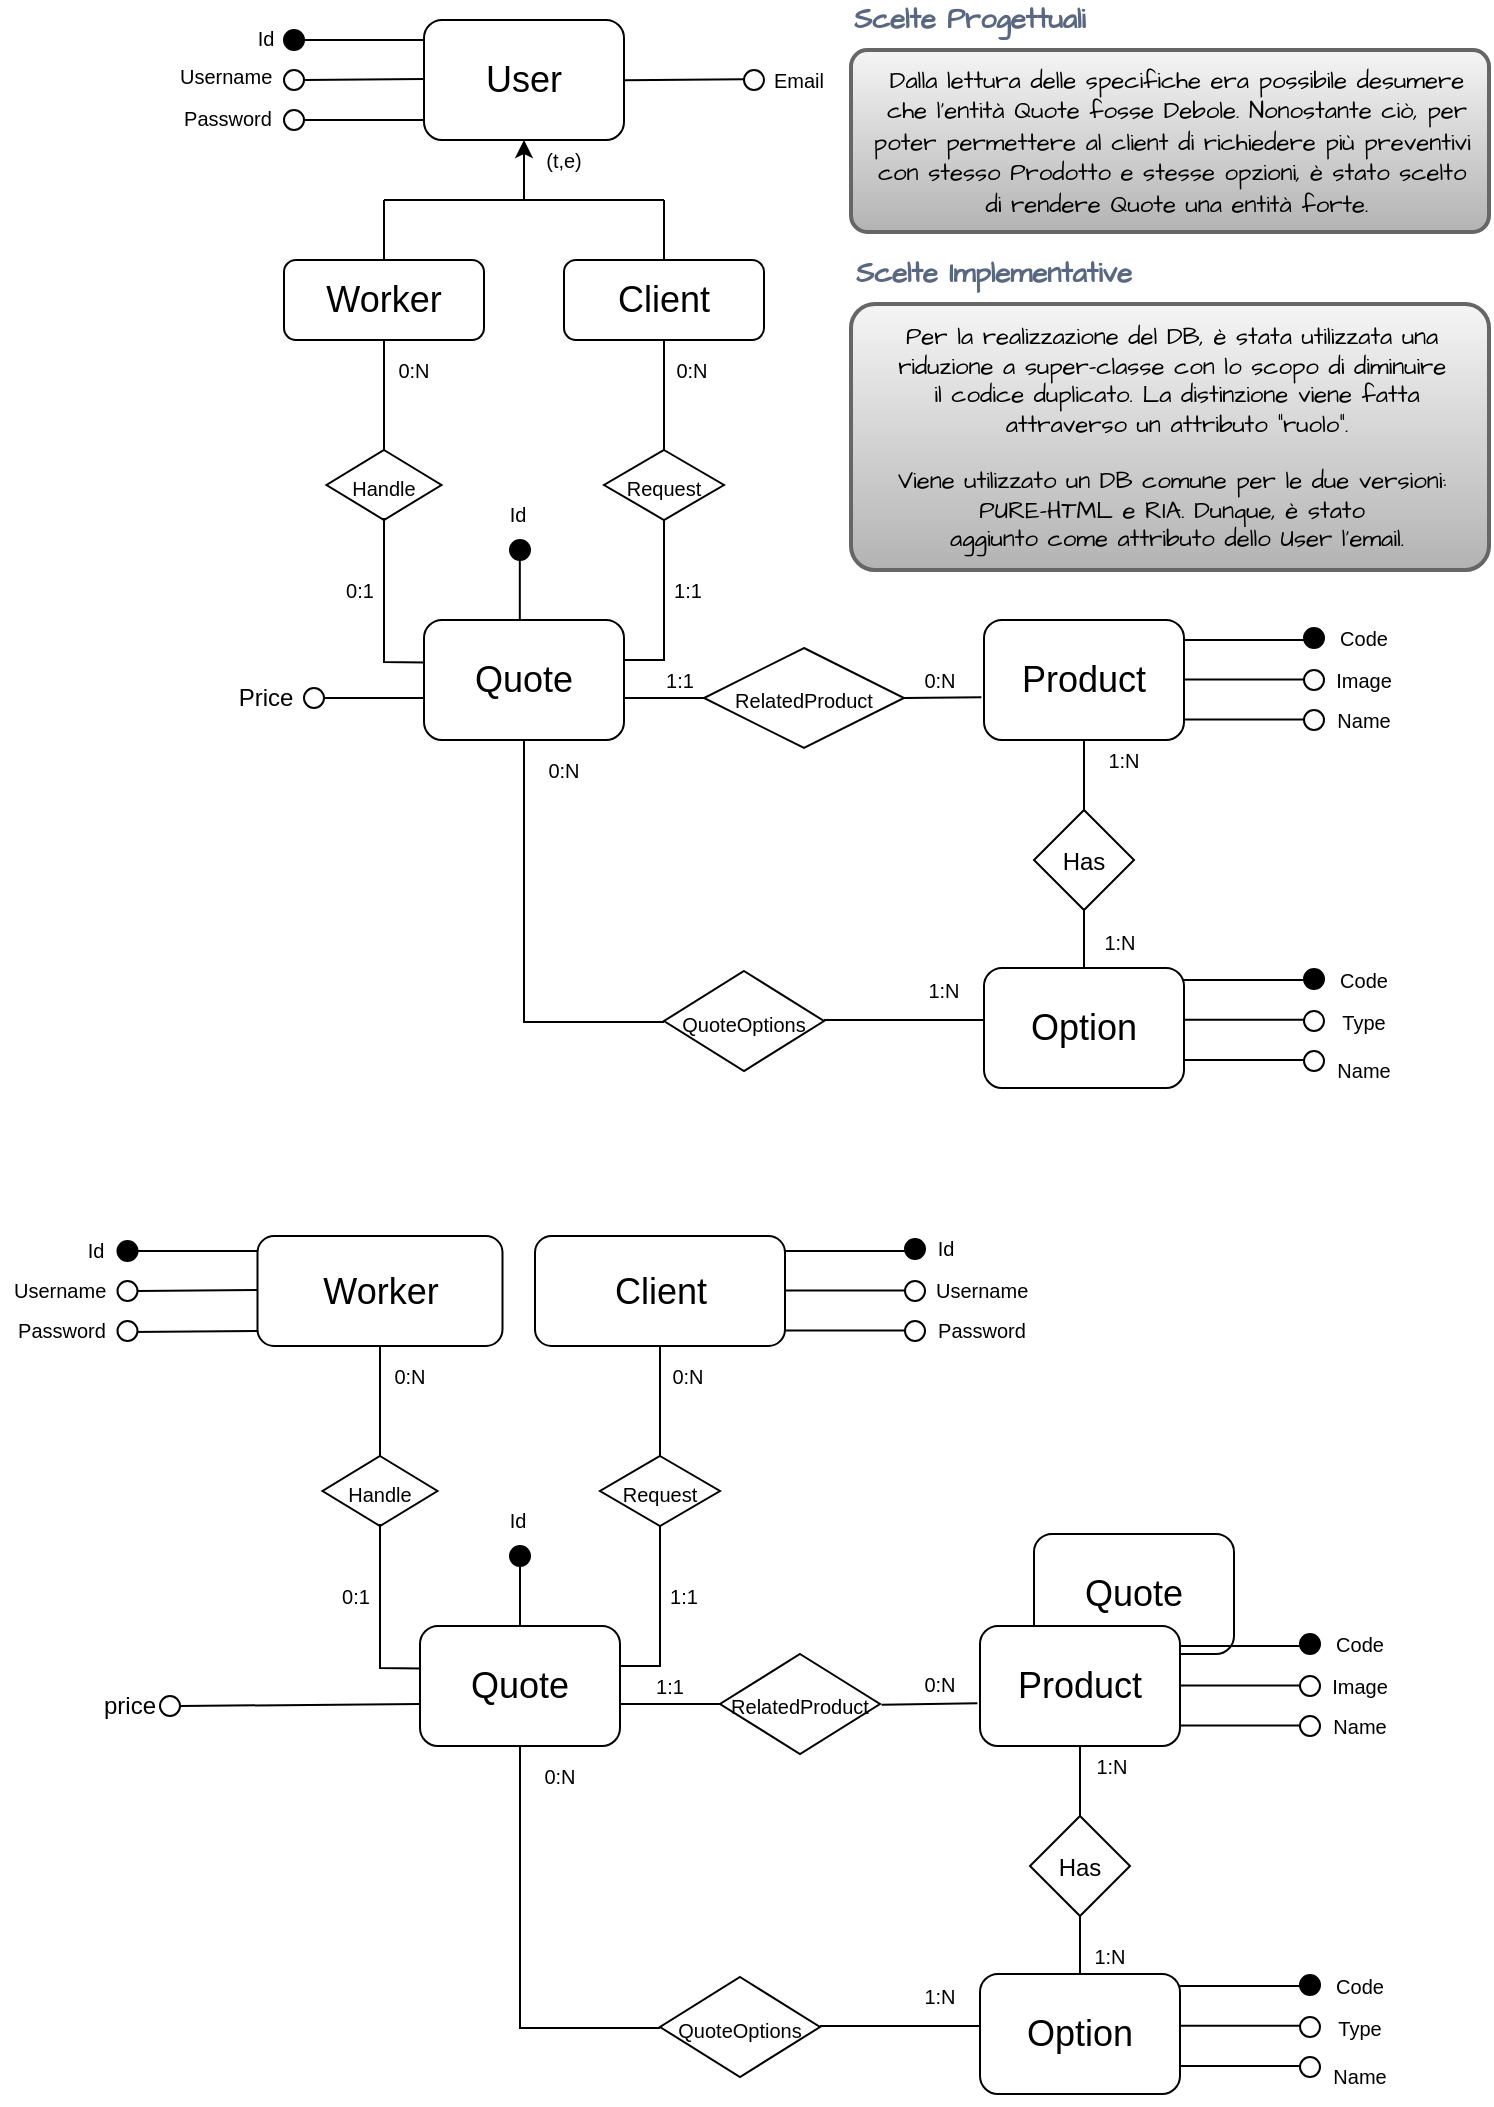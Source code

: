 <mxfile version="20.0.0" type="device"><diagram id="a_EHZZk0phldkxrDFHmI" name="Page-1"><mxGraphModel dx="1038" dy="539" grid="0" gridSize="10" guides="1" tooltips="1" connect="1" arrows="1" fold="1" page="0" pageScale="1" pageWidth="827" pageHeight="1169" math="0" shadow="0"><root><mxCell id="0"/><mxCell id="1" parent="0"/><mxCell id="qX4XDQ3y03lwywFzlSqz-1" value="&lt;font style=&quot;font-size: 18px&quot;&gt;User&lt;/font&gt;" style="rounded=1;whiteSpace=wrap;html=1;" parent="1" vertex="1"><mxGeometry x="250" y="45" width="100" height="60" as="geometry"/></mxCell><mxCell id="qX4XDQ3y03lwywFzlSqz-2" value="" style="endArrow=none;html=1;rounded=0;fontSize=18;" parent="1" edge="1"><mxGeometry width="50" height="50" relative="1" as="geometry"><mxPoint x="190" y="55" as="sourcePoint"/><mxPoint x="250" y="55" as="targetPoint"/></mxGeometry></mxCell><mxCell id="qX4XDQ3y03lwywFzlSqz-3" value="" style="endArrow=none;html=1;rounded=0;fontSize=18;startArrow=none;" parent="1" source="qX4XDQ3y03lwywFzlSqz-17" edge="1"><mxGeometry width="50" height="50" relative="1" as="geometry"><mxPoint x="190" y="74.5" as="sourcePoint"/><mxPoint x="250" y="74.5" as="targetPoint"/></mxGeometry></mxCell><mxCell id="qX4XDQ3y03lwywFzlSqz-5" value="&lt;font style=&quot;font-size: 10px&quot;&gt;Id&lt;/font&gt;" style="text;html=1;strokeColor=none;fillColor=none;align=center;verticalAlign=middle;whiteSpace=wrap;rounded=0;fontSize=18;" parent="1" vertex="1"><mxGeometry x="141.25" y="37" width="60" height="30" as="geometry"/></mxCell><mxCell id="qX4XDQ3y03lwywFzlSqz-6" value="" style="endArrow=none;html=1;rounded=0;fontSize=18;" parent="1" edge="1"><mxGeometry width="50" height="50" relative="1" as="geometry"><mxPoint x="190" y="95" as="sourcePoint"/><mxPoint x="250" y="95" as="targetPoint"/></mxGeometry></mxCell><mxCell id="qX4XDQ3y03lwywFzlSqz-7" value="&lt;div style=&quot;text-align: center&quot;&gt;&lt;span&gt;&lt;font face=&quot;helvetica&quot; style=&quot;font-size: 10px&quot;&gt;Username&lt;/font&gt;&lt;/span&gt;&lt;/div&gt;" style="text;whiteSpace=wrap;html=1;fontSize=14;" parent="1" vertex="1"><mxGeometry x="126" y="57" width="40" height="30" as="geometry"/></mxCell><mxCell id="qX4XDQ3y03lwywFzlSqz-8" value="&lt;font style=&quot;font-size: 10px&quot;&gt;Password&lt;/font&gt;" style="text;html=1;strokeColor=none;fillColor=none;align=center;verticalAlign=middle;whiteSpace=wrap;rounded=0;fontSize=14;" parent="1" vertex="1"><mxGeometry x="122" y="78" width="60" height="30" as="geometry"/></mxCell><mxCell id="qX4XDQ3y03lwywFzlSqz-9" value="" style="endArrow=classic;html=1;rounded=0;fontSize=14;entryX=0.5;entryY=1;entryDx=0;entryDy=0;" parent="1" target="qX4XDQ3y03lwywFzlSqz-1" edge="1"><mxGeometry width="50" height="50" relative="1" as="geometry"><mxPoint x="300" y="135" as="sourcePoint"/><mxPoint x="490" y="135" as="targetPoint"/></mxGeometry></mxCell><mxCell id="qX4XDQ3y03lwywFzlSqz-10" value="" style="endArrow=none;html=1;rounded=0;fontSize=14;" parent="1" edge="1"><mxGeometry width="50" height="50" relative="1" as="geometry"><mxPoint x="230" y="135" as="sourcePoint"/><mxPoint x="370" y="135" as="targetPoint"/></mxGeometry></mxCell><mxCell id="qX4XDQ3y03lwywFzlSqz-11" value="&lt;font style=&quot;font-size: 18px&quot;&gt;Worker&lt;/font&gt;" style="rounded=1;whiteSpace=wrap;html=1;" parent="1" vertex="1"><mxGeometry x="180" y="165" width="100" height="40" as="geometry"/></mxCell><mxCell id="qX4XDQ3y03lwywFzlSqz-12" value="&lt;font style=&quot;font-size: 18px&quot;&gt;Client&lt;/font&gt;" style="rounded=1;whiteSpace=wrap;html=1;" parent="1" vertex="1"><mxGeometry x="320" y="165" width="100" height="40" as="geometry"/></mxCell><mxCell id="qX4XDQ3y03lwywFzlSqz-13" value="" style="endArrow=none;html=1;rounded=0;fontSize=14;exitX=0.5;exitY=0;exitDx=0;exitDy=0;" parent="1" source="qX4XDQ3y03lwywFzlSqz-11" edge="1"><mxGeometry width="50" height="50" relative="1" as="geometry"><mxPoint x="440" y="185" as="sourcePoint"/><mxPoint x="230" y="135" as="targetPoint"/></mxGeometry></mxCell><mxCell id="qX4XDQ3y03lwywFzlSqz-14" value="" style="endArrow=none;html=1;rounded=0;fontSize=14;exitX=0.5;exitY=0;exitDx=0;exitDy=0;" parent="1" source="qX4XDQ3y03lwywFzlSqz-12" edge="1"><mxGeometry width="50" height="50" relative="1" as="geometry"><mxPoint x="240" y="175" as="sourcePoint"/><mxPoint x="370" y="135" as="targetPoint"/></mxGeometry></mxCell><mxCell id="qX4XDQ3y03lwywFzlSqz-16" value="" style="ellipse;whiteSpace=wrap;html=1;fontSize=14;fillColor=#000000;" parent="1" vertex="1"><mxGeometry x="180" y="50" width="10" height="10" as="geometry"/></mxCell><mxCell id="qX4XDQ3y03lwywFzlSqz-17" value="" style="ellipse;whiteSpace=wrap;html=1;fontSize=14;fillColor=#FFFFFF;" parent="1" vertex="1"><mxGeometry x="180" y="70" width="10" height="10" as="geometry"/></mxCell><mxCell id="qX4XDQ3y03lwywFzlSqz-18" value="" style="endArrow=none;html=1;rounded=0;fontSize=18;" parent="1" target="qX4XDQ3y03lwywFzlSqz-17" edge="1"><mxGeometry width="50" height="50" relative="1" as="geometry"><mxPoint x="190" y="74.5" as="sourcePoint"/><mxPoint x="250" y="74.5" as="targetPoint"/></mxGeometry></mxCell><mxCell id="qX4XDQ3y03lwywFzlSqz-19" value="" style="ellipse;whiteSpace=wrap;html=1;fontSize=14;" parent="1" vertex="1"><mxGeometry x="180" y="90" width="10" height="10" as="geometry"/></mxCell><mxCell id="qX4XDQ3y03lwywFzlSqz-20" value="&lt;font style=&quot;font-size: 18px&quot;&gt;Quote&lt;/font&gt;" style="rounded=1;whiteSpace=wrap;html=1;" parent="1" vertex="1"><mxGeometry x="555" y="802" width="100" height="60" as="geometry"/></mxCell><mxCell id="qX4XDQ3y03lwywFzlSqz-21" value="&lt;font style=&quot;font-size: 10px&quot;&gt;Handle&lt;/font&gt;" style="rhombus;whiteSpace=wrap;html=1;fontSize=14;fillColor=#FFFFFF;" parent="1" vertex="1"><mxGeometry x="201.25" y="260" width="57.5" height="35" as="geometry"/></mxCell><mxCell id="qX4XDQ3y03lwywFzlSqz-22" value="&lt;font style=&quot;font-size: 10px&quot;&gt;Request&lt;/font&gt;" style="rhombus;whiteSpace=wrap;html=1;fontSize=14;fillColor=#FFFFFF;" parent="1" vertex="1"><mxGeometry x="340" y="260" width="60" height="35" as="geometry"/></mxCell><mxCell id="qX4XDQ3y03lwywFzlSqz-23" value="" style="endArrow=none;html=1;rounded=0;fontSize=10;exitX=0.5;exitY=0;exitDx=0;exitDy=0;entryX=0.5;entryY=1;entryDx=0;entryDy=0;" parent="1" source="qX4XDQ3y03lwywFzlSqz-21" target="qX4XDQ3y03lwywFzlSqz-11" edge="1"><mxGeometry width="50" height="50" relative="1" as="geometry"><mxPoint x="440" y="185" as="sourcePoint"/><mxPoint x="490" y="135" as="targetPoint"/></mxGeometry></mxCell><mxCell id="qX4XDQ3y03lwywFzlSqz-24" value="" style="endArrow=none;html=1;rounded=0;fontSize=10;exitX=0.5;exitY=0;exitDx=0;exitDy=0;entryX=0.5;entryY=1;entryDx=0;entryDy=0;" parent="1" source="qX4XDQ3y03lwywFzlSqz-22" target="qX4XDQ3y03lwywFzlSqz-12" edge="1"><mxGeometry width="50" height="50" relative="1" as="geometry"><mxPoint x="240" y="255" as="sourcePoint"/><mxPoint x="240" y="215" as="targetPoint"/></mxGeometry></mxCell><mxCell id="qX4XDQ3y03lwywFzlSqz-25" value="" style="endArrow=none;html=1;rounded=0;fontSize=10;exitX=0.5;exitY=1;exitDx=0;exitDy=0;entryX=0.004;entryY=0.37;entryDx=0;entryDy=0;entryPerimeter=0;" parent="1" edge="1"><mxGeometry width="50" height="50" relative="1" as="geometry"><mxPoint x="230" y="294" as="sourcePoint"/><mxPoint x="250.4" y="366.2" as="targetPoint"/><Array as="points"><mxPoint x="230" y="366"/></Array></mxGeometry></mxCell><mxCell id="qX4XDQ3y03lwywFzlSqz-26" value="" style="endArrow=none;html=1;rounded=0;fontSize=10;entryX=1;entryY=0.5;entryDx=0;entryDy=0;" parent="1" edge="1"><mxGeometry width="50" height="50" relative="1" as="geometry"><mxPoint x="370" y="295" as="sourcePoint"/><mxPoint x="350" y="365" as="targetPoint"/><Array as="points"><mxPoint x="370" y="365"/></Array></mxGeometry></mxCell><mxCell id="qX4XDQ3y03lwywFzlSqz-28" value="&lt;font style=&quot;font-size: 18px&quot;&gt;Product&lt;/font&gt;" style="rounded=1;whiteSpace=wrap;html=1;" parent="1" vertex="1"><mxGeometry x="530" y="345" width="100" height="60" as="geometry"/></mxCell><mxCell id="qX4XDQ3y03lwywFzlSqz-29" value="&lt;font style=&quot;font-size: 18px&quot;&gt;Option&lt;/font&gt;" style="rounded=1;whiteSpace=wrap;html=1;" parent="1" vertex="1"><mxGeometry x="530" y="519" width="100" height="60" as="geometry"/></mxCell><mxCell id="qX4XDQ3y03lwywFzlSqz-31" value="" style="endArrow=none;html=1;rounded=0;fontSize=18;entryX=1;entryY=0.25;entryDx=0;entryDy=0;" parent="1" edge="1"><mxGeometry width="50" height="50" relative="1" as="geometry"><mxPoint x="690" y="355" as="sourcePoint"/><mxPoint x="630" y="355" as="targetPoint"/></mxGeometry></mxCell><mxCell id="qX4XDQ3y03lwywFzlSqz-32" value="" style="ellipse;whiteSpace=wrap;html=1;fontSize=14;fillColor=#000000;" parent="1" vertex="1"><mxGeometry x="690" y="349" width="10" height="10" as="geometry"/></mxCell><mxCell id="qX4XDQ3y03lwywFzlSqz-33" value="" style="endArrow=none;html=1;rounded=0;fontSize=18;entryX=1;entryY=0.25;entryDx=0;entryDy=0;" parent="1" edge="1"><mxGeometry width="50" height="50" relative="1" as="geometry"><mxPoint x="690" y="374.7" as="sourcePoint"/><mxPoint x="630" y="374.7" as="targetPoint"/></mxGeometry></mxCell><mxCell id="qX4XDQ3y03lwywFzlSqz-34" value="" style="ellipse;whiteSpace=wrap;html=1;fontSize=14;fillColor=#FFFFFF;" parent="1" vertex="1"><mxGeometry x="690" y="370" width="10" height="10" as="geometry"/></mxCell><mxCell id="qX4XDQ3y03lwywFzlSqz-36" value="" style="ellipse;whiteSpace=wrap;html=1;fontSize=14;fillColor=#FFFFFF;" parent="1" vertex="1"><mxGeometry x="690" y="390" width="10" height="10" as="geometry"/></mxCell><mxCell id="qX4XDQ3y03lwywFzlSqz-37" value="Code" style="text;html=1;strokeColor=none;fillColor=none;align=center;verticalAlign=middle;whiteSpace=wrap;rounded=0;fontSize=10;" parent="1" vertex="1"><mxGeometry x="690" y="339" width="60" height="30" as="geometry"/></mxCell><mxCell id="qX4XDQ3y03lwywFzlSqz-38" value="Image&lt;span style=&quot;color: rgba(0 , 0 , 0 , 0) ; font-family: monospace ; font-size: 0px&quot;&gt;%3CmxGraphModel%3E%3Croot%3E%3CmxCell%20id%3D%220%22%2F%3E%3CmxCell%20id%3D%221%22%20parent%3D%220%22%2F%3E%3CmxCell%20id%3D%222%22%20value%3D%22Code%22%20style%3D%22text%3Bhtml%3D1%3BstrokeColor%3Dnone%3BfillColor%3Dnone%3Balign%3Dcenter%3BverticalAlign%3Dmiddle%3BwhiteSpace%3Dwrap%3Brounded%3D0%3BfontSize%3D10%3B%22%20vertex%3D%221%22%20parent%3D%221%22%3E%3CmxGeometry%20x%3D%22640%22%20y%3D%22454%22%20width%3D%2260%22%20height%3D%2230%22%20as%3D%22geometry%22%2F%3E%3C%2FmxCell%3E%3C%2Froot%3E%3C%2FmxGraphModel%3E&lt;/span&gt;" style="text;html=1;strokeColor=none;fillColor=none;align=center;verticalAlign=middle;whiteSpace=wrap;rounded=0;fontSize=10;" parent="1" vertex="1"><mxGeometry x="690" y="360" width="60" height="30" as="geometry"/></mxCell><mxCell id="qX4XDQ3y03lwywFzlSqz-39" value="Name" style="text;html=1;strokeColor=none;fillColor=none;align=center;verticalAlign=middle;whiteSpace=wrap;rounded=0;fontSize=10;" parent="1" vertex="1"><mxGeometry x="690" y="380" width="60" height="30" as="geometry"/></mxCell><mxCell id="qX4XDQ3y03lwywFzlSqz-41" value="&lt;font style=&quot;font-size: 12px&quot;&gt;Price&lt;/font&gt;" style="text;html=1;strokeColor=none;fillColor=none;align=center;verticalAlign=middle;whiteSpace=wrap;rounded=0;fontSize=14;" parent="1" vertex="1"><mxGeometry x="141" y="368" width="60" height="30" as="geometry"/></mxCell><mxCell id="qX4XDQ3y03lwywFzlSqz-42" value="" style="endArrow=none;html=1;rounded=0;fontSize=18;entryX=1;entryY=0.25;entryDx=0;entryDy=0;" parent="1" edge="1"><mxGeometry width="50" height="50" relative="1" as="geometry"><mxPoint x="690" y="394.7" as="sourcePoint"/><mxPoint x="630" y="394.7" as="targetPoint"/></mxGeometry></mxCell><mxCell id="qX4XDQ3y03lwywFzlSqz-46" value="" style="endArrow=none;html=1;rounded=0;fontSize=18;entryX=1;entryY=0.25;entryDx=0;entryDy=0;" parent="1" edge="1"><mxGeometry width="50" height="50" relative="1" as="geometry"><mxPoint x="690" y="525" as="sourcePoint"/><mxPoint x="630" y="525" as="targetPoint"/></mxGeometry></mxCell><mxCell id="qX4XDQ3y03lwywFzlSqz-47" value="" style="endArrow=none;html=1;rounded=0;fontSize=18;entryX=1;entryY=0.25;entryDx=0;entryDy=0;" parent="1" edge="1"><mxGeometry width="50" height="50" relative="1" as="geometry"><mxPoint x="690" y="565" as="sourcePoint"/><mxPoint x="630" y="565" as="targetPoint"/></mxGeometry></mxCell><mxCell id="qX4XDQ3y03lwywFzlSqz-48" value="" style="endArrow=none;html=1;rounded=0;fontSize=18;entryX=1;entryY=0.25;entryDx=0;entryDy=0;" parent="1" edge="1"><mxGeometry width="50" height="50" relative="1" as="geometry"><mxPoint x="690" y="544.83" as="sourcePoint"/><mxPoint x="630" y="544.83" as="targetPoint"/></mxGeometry></mxCell><mxCell id="qX4XDQ3y03lwywFzlSqz-49" value="" style="ellipse;whiteSpace=wrap;html=1;fontSize=14;fillColor=#000000;" parent="1" vertex="1"><mxGeometry x="690" y="519.5" width="10" height="10" as="geometry"/></mxCell><mxCell id="qX4XDQ3y03lwywFzlSqz-50" value="" style="ellipse;whiteSpace=wrap;html=1;fontSize=14;fillColor=#FFFFFF;" parent="1" vertex="1"><mxGeometry x="690" y="540.5" width="10" height="10" as="geometry"/></mxCell><mxCell id="qX4XDQ3y03lwywFzlSqz-51" value="" style="ellipse;whiteSpace=wrap;html=1;fontSize=14;fillColor=#FFFFFF;" parent="1" vertex="1"><mxGeometry x="690" y="560.5" width="10" height="10" as="geometry"/></mxCell><mxCell id="qX4XDQ3y03lwywFzlSqz-52" value="Code" style="text;html=1;strokeColor=none;fillColor=none;align=center;verticalAlign=middle;whiteSpace=wrap;rounded=0;fontSize=10;" parent="1" vertex="1"><mxGeometry x="690" y="509.5" width="60" height="30" as="geometry"/></mxCell><mxCell id="qX4XDQ3y03lwywFzlSqz-53" value="Type" style="text;html=1;strokeColor=none;fillColor=none;align=center;verticalAlign=middle;whiteSpace=wrap;rounded=0;fontSize=10;" parent="1" vertex="1"><mxGeometry x="690" y="530.5" width="60" height="30" as="geometry"/></mxCell><mxCell id="qX4XDQ3y03lwywFzlSqz-54" value="Name" style="text;html=1;strokeColor=none;fillColor=none;align=center;verticalAlign=middle;whiteSpace=wrap;rounded=0;fontSize=10;" parent="1" vertex="1"><mxGeometry x="690" y="554.5" width="60" height="30" as="geometry"/></mxCell><mxCell id="qX4XDQ3y03lwywFzlSqz-56" value="&lt;font style=&quot;font-size: 12px&quot;&gt;Has&lt;/font&gt;" style="rhombus;whiteSpace=wrap;html=1;fontSize=14;fillColor=#FFFFFF;" parent="1" vertex="1"><mxGeometry x="555" y="440" width="50" height="50" as="geometry"/></mxCell><mxCell id="qX4XDQ3y03lwywFzlSqz-57" value="" style="endArrow=none;html=1;rounded=0;fontSize=10;exitX=0.5;exitY=0;exitDx=0;exitDy=0;entryX=0.5;entryY=1;entryDx=0;entryDy=0;" parent="1" source="qX4XDQ3y03lwywFzlSqz-56" target="qX4XDQ3y03lwywFzlSqz-28" edge="1"><mxGeometry width="50" height="50" relative="1" as="geometry"><mxPoint x="620" y="475" as="sourcePoint"/><mxPoint x="670" y="425" as="targetPoint"/></mxGeometry></mxCell><mxCell id="qX4XDQ3y03lwywFzlSqz-58" value="" style="endArrow=none;html=1;rounded=0;fontSize=10;exitX=0.5;exitY=0;exitDx=0;exitDy=0;entryX=0.5;entryY=1;entryDx=0;entryDy=0;" parent="1" source="qX4XDQ3y03lwywFzlSqz-29" target="qX4XDQ3y03lwywFzlSqz-56" edge="1"><mxGeometry width="50" height="50" relative="1" as="geometry"><mxPoint x="580" y="515" as="sourcePoint"/><mxPoint x="590" y="415" as="targetPoint"/><Array as="points"><mxPoint x="580" y="505"/></Array></mxGeometry></mxCell><mxCell id="qX4XDQ3y03lwywFzlSqz-59" value="&lt;font style=&quot;font-size: 10px&quot;&gt;RelatedProduct&lt;/font&gt;" style="rhombus;whiteSpace=wrap;html=1;fontSize=14;fillColor=#FFFFFF;" parent="1" vertex="1"><mxGeometry x="390" y="359" width="100" height="50" as="geometry"/></mxCell><mxCell id="qX4XDQ3y03lwywFzlSqz-60" value="" style="endArrow=none;html=1;rounded=0;fontSize=10;" parent="1" edge="1"><mxGeometry width="50" height="50" relative="1" as="geometry"><mxPoint x="390" y="384" as="sourcePoint"/><mxPoint x="350" y="384" as="targetPoint"/><Array as="points"/></mxGeometry></mxCell><mxCell id="qX4XDQ3y03lwywFzlSqz-63" value="" style="endArrow=none;html=1;rounded=0;fontSize=10;exitX=-0.013;exitY=0.643;exitDx=0;exitDy=0;exitPerimeter=0;" parent="1" source="qX4XDQ3y03lwywFzlSqz-28" edge="1"><mxGeometry width="50" height="50" relative="1" as="geometry"><mxPoint x="528" y="383.89" as="sourcePoint"/><mxPoint x="490" y="384" as="targetPoint"/><Array as="points"/></mxGeometry></mxCell><mxCell id="qX4XDQ3y03lwywFzlSqz-40" value="" style="ellipse;whiteSpace=wrap;html=1;fontSize=14;" parent="1" vertex="1"><mxGeometry x="190" y="379" width="10" height="10" as="geometry"/></mxCell><mxCell id="qX4XDQ3y03lwywFzlSqz-67" value="" style="endArrow=none;html=1;rounded=0;fontSize=18;" parent="1" edge="1"><mxGeometry width="50" height="50" relative="1" as="geometry"><mxPoint x="250" y="384" as="sourcePoint"/><mxPoint x="200" y="384" as="targetPoint"/></mxGeometry></mxCell><mxCell id="qX4XDQ3y03lwywFzlSqz-76" value="0:N" style="text;html=1;strokeColor=none;fillColor=none;align=center;verticalAlign=middle;whiteSpace=wrap;rounded=0;fontSize=10;" parent="1" vertex="1"><mxGeometry x="478" y="360" width="60" height="30" as="geometry"/></mxCell><mxCell id="qX4XDQ3y03lwywFzlSqz-78" value="1:1" style="text;html=1;strokeColor=none;fillColor=none;align=center;verticalAlign=middle;whiteSpace=wrap;rounded=0;fontSize=10;" parent="1" vertex="1"><mxGeometry x="348" y="360" width="60" height="30" as="geometry"/></mxCell><mxCell id="qX4XDQ3y03lwywFzlSqz-79" value="1:N" style="text;html=1;strokeColor=none;fillColor=none;align=center;verticalAlign=middle;whiteSpace=wrap;rounded=0;fontSize=10;" parent="1" vertex="1"><mxGeometry x="568" y="490.5" width="60" height="30" as="geometry"/></mxCell><mxCell id="qX4XDQ3y03lwywFzlSqz-80" value="1:N" style="text;html=1;strokeColor=none;fillColor=none;align=center;verticalAlign=middle;whiteSpace=wrap;rounded=0;fontSize=10;" parent="1" vertex="1"><mxGeometry x="570" y="400" width="60" height="30" as="geometry"/></mxCell><mxCell id="qX4XDQ3y03lwywFzlSqz-81" value="1:1&lt;span style=&quot;color: rgba(0 , 0 , 0 , 0) ; font-family: monospace ; font-size: 0px&quot;&gt;%3CmxGraphModel%3E%3Croot%3E%3CmxCell%20id%3D%220%22%2F%3E%3CmxCell%20id%3D%221%22%20parent%3D%220%22%2F%3E%3CmxCell%20id%3D%222%22%20value%3D%221%3AN%22%20style%3D%22text%3Bhtml%3D1%3BstrokeColor%3Dnone%3BfillColor%3Dnone%3Balign%3Dcenter%3BverticalAlign%3Dmiddle%3BwhiteSpace%3Dwrap%3Brounded%3D0%3BfontSize%3D10%3B%22%20vertex%3D%221%22%20parent%3D%221%22%3E%3CmxGeometry%20x%3D%22230%22%20y%3D%22515%22%20width%3D%2260%22%20height%3D%2230%22%20as%3D%22geometry%22%2F%3E%3C%2FmxCell%3E%3C%2Froot%3E%3C%2FmxGraphModel%3E&lt;/span&gt;" style="text;html=1;strokeColor=none;fillColor=none;align=center;verticalAlign=middle;whiteSpace=wrap;rounded=0;fontSize=10;" parent="1" vertex="1"><mxGeometry x="352" y="315" width="60" height="30" as="geometry"/></mxCell><mxCell id="qX4XDQ3y03lwywFzlSqz-83" value="0:1&lt;span style=&quot;color: rgba(0 , 0 , 0 , 0) ; font-family: monospace ; font-size: 0px&quot;&gt;%3CmxGraphModel%3E%3Croot%3E%3CmxCell%20id%3D%220%22%2F%3E%3CmxCell%20id%3D%221%22%20parent%3D%220%22%2F%3E%3CmxCell%20id%3D%222%22%20value%3D%221%3AN%22%20style%3D%22text%3Bhtml%3D1%3BstrokeColor%3Dnone%3BfillColor%3Dnone%3Balign%3Dcenter%3BverticalAlign%3Dmiddle%3BwhiteSpace%3Dwrap%3Brounded%3D0%3BfontSize%3D10%3B%22%20vertex%3D%221%22%20parent%3D%221%22%3E%3CmxGeometry%20x%3D%22230%22%20y%3D%22515%22%20width%3D%2260%22%20height%3D%2230%22%20as%3D%22geometry%22%2F%3E%3C%2FmxCell%3E%3C%2Froot%3E%3C%2FmxGraphModel%3E&lt;/span&gt;" style="text;html=1;strokeColor=none;fillColor=none;align=center;verticalAlign=middle;whiteSpace=wrap;rounded=0;fontSize=10;" parent="1" vertex="1"><mxGeometry x="188" y="315" width="60" height="30" as="geometry"/></mxCell><mxCell id="qX4XDQ3y03lwywFzlSqz-84" value="0:N&lt;span style=&quot;color: rgba(0 , 0 , 0 , 0) ; font-family: monospace ; font-size: 0px&quot;&gt;%3CmxGraphModel%3E%3Croot%3E%3CmxCell%20id%3D%220%22%2F%3E%3CmxCell%20id%3D%221%22%20parent%3D%220%22%2F%3E%3CmxCell%20id%3D%222%22%20value%3D%221%3AN%22%20style%3D%22text%3Bhtml%3D1%3BstrokeColor%3Dnone%3BfillColor%3Dnone%3Balign%3Dcenter%3BverticalAlign%3Dmiddle%3BwhiteSpace%3Dwrap%3Brounded%3D0%3BfontSize%3D10%3B%22%20vertex%3D%221%22%20parent%3D%221%22%3E%3CmxGeometry%20x%3D%22230%22%20y%3D%22515%22%20width%3D%2260%22%20height%3D%2230%22%20as%3D%22geometry%22%2F%3E%3C%2FmxCell%3E%3C%2Froot%3E%3C%2FmxGraphModel%3E&lt;/span&gt;" style="text;html=1;strokeColor=none;fillColor=none;align=center;verticalAlign=middle;whiteSpace=wrap;rounded=0;fontSize=10;" parent="1" vertex="1"><mxGeometry x="215" y="205" width="60" height="30" as="geometry"/></mxCell><mxCell id="qX4XDQ3y03lwywFzlSqz-85" value="0:N&lt;span style=&quot;color: rgba(0 , 0 , 0 , 0) ; font-family: monospace ; font-size: 0px&quot;&gt;%3CmxGraphModel%3E%3Croot%3E%3CmxCell%20id%3D%220%22%2F%3E%3CmxCell%20id%3D%221%22%20parent%3D%220%22%2F%3E%3CmxCell%20id%3D%222%22%20value%3D%221%3AN%22%20style%3D%22text%3Bhtml%3D1%3BstrokeColor%3Dnone%3BfillColor%3Dnone%3Balign%3Dcenter%3BverticalAlign%3Dmiddle%3BwhiteSpace%3Dwrap%3Brounded%3D0%3BfontSize%3D10%3B%22%20vertex%3D%221%22%20parent%3D%221%22%3E%3CmxGeometry%20x%3D%22230%22%20y%3D%22515%22%20width%3D%2260%22%20height%3D%2230%22%20as%3D%22geometry%22%2F%3E%3C%2FmxCell%3E%3C%2Froot%3E%3C%2FmxGraphModel%3E&lt;/span&gt;" style="text;html=1;strokeColor=none;fillColor=none;align=center;verticalAlign=middle;whiteSpace=wrap;rounded=0;fontSize=10;" parent="1" vertex="1"><mxGeometry x="354" y="205" width="60" height="30" as="geometry"/></mxCell><mxCell id="qX4XDQ3y03lwywFzlSqz-86" value="" style="endArrow=none;html=1;rounded=0;fontSize=10;" parent="1" edge="1"><mxGeometry width="50" height="50" relative="1" as="geometry"><mxPoint x="370" y="546" as="sourcePoint"/><mxPoint x="300" y="405" as="targetPoint"/><Array as="points"><mxPoint x="300" y="546"/></Array></mxGeometry></mxCell><mxCell id="HeVf8sBQMRnEdqkcqecx-1" value="&lt;font style=&quot;font-size: 10px&quot;&gt;QuoteOptions&lt;/font&gt;" style="rhombus;whiteSpace=wrap;html=1;fontSize=14;fillColor=#FFFFFF;" parent="1" vertex="1"><mxGeometry x="370" y="520.5" width="80" height="50" as="geometry"/></mxCell><mxCell id="HeVf8sBQMRnEdqkcqecx-2" value="" style="endArrow=none;html=1;rounded=0;fontSize=18;exitX=0;exitY=0.5;exitDx=0;exitDy=0;" parent="1" edge="1"><mxGeometry width="50" height="50" relative="1" as="geometry"><mxPoint x="530" y="545" as="sourcePoint"/><mxPoint x="450" y="545" as="targetPoint"/></mxGeometry></mxCell><mxCell id="HeVf8sBQMRnEdqkcqecx-5" value="&lt;font style=&quot;font-size: 10px&quot;&gt;0:N&lt;/font&gt;" style="text;html=1;strokeColor=none;fillColor=none;align=center;verticalAlign=middle;whiteSpace=wrap;rounded=0;" parent="1" vertex="1"><mxGeometry x="290" y="405" width="60" height="30" as="geometry"/></mxCell><mxCell id="HeVf8sBQMRnEdqkcqecx-6" value="&lt;font style=&quot;font-size: 10px&quot;&gt;1:N&lt;/font&gt;" style="text;html=1;strokeColor=none;fillColor=none;align=center;verticalAlign=middle;whiteSpace=wrap;rounded=0;" parent="1" vertex="1"><mxGeometry x="480" y="515" width="60" height="30" as="geometry"/></mxCell><mxCell id="vwDO4GZLKozZX0MEO8km-1" value="(t,e)" style="text;html=1;strokeColor=none;fillColor=none;align=center;verticalAlign=middle;whiteSpace=wrap;rounded=0;fontSize=10;" parent="1" vertex="1"><mxGeometry x="290" y="100" width="60" height="30" as="geometry"/></mxCell><mxCell id="vwDO4GZLKozZX0MEO8km-4" value="" style="endArrow=none;html=1;rounded=0;fontSize=18;" parent="1" edge="1"><mxGeometry width="50" height="50" relative="1" as="geometry"><mxPoint x="106.75" y="660.5" as="sourcePoint"/><mxPoint x="166.75" y="660.5" as="targetPoint"/></mxGeometry></mxCell><mxCell id="vwDO4GZLKozZX0MEO8km-5" value="" style="endArrow=none;html=1;rounded=0;fontSize=18;startArrow=none;" parent="1" source="vwDO4GZLKozZX0MEO8km-17" edge="1"><mxGeometry width="50" height="50" relative="1" as="geometry"><mxPoint x="106.75" y="680" as="sourcePoint"/><mxPoint x="166.75" y="680" as="targetPoint"/></mxGeometry></mxCell><mxCell id="vwDO4GZLKozZX0MEO8km-6" value="&lt;font style=&quot;font-size: 10px&quot;&gt;Id&lt;/font&gt;" style="text;html=1;strokeColor=none;fillColor=none;align=center;verticalAlign=middle;whiteSpace=wrap;rounded=0;fontSize=18;" parent="1" vertex="1"><mxGeometry x="56" y="642.5" width="60" height="30" as="geometry"/></mxCell><mxCell id="vwDO4GZLKozZX0MEO8km-7" value="" style="endArrow=none;html=1;rounded=0;fontSize=18;" parent="1" edge="1"><mxGeometry width="50" height="50" relative="1" as="geometry"><mxPoint x="103" y="701" as="sourcePoint"/><mxPoint x="166.75" y="700.5" as="targetPoint"/></mxGeometry></mxCell><mxCell id="vwDO4GZLKozZX0MEO8km-8" value="&lt;div style=&quot;text-align: center&quot;&gt;&lt;span&gt;&lt;font face=&quot;helvetica&quot; style=&quot;font-size: 10px&quot;&gt;Username&lt;/font&gt;&lt;/span&gt;&lt;/div&gt;" style="text;whiteSpace=wrap;html=1;fontSize=14;" parent="1" vertex="1"><mxGeometry x="42.75" y="663.5" width="42.25" height="30" as="geometry"/></mxCell><mxCell id="vwDO4GZLKozZX0MEO8km-9" value="&lt;font style=&quot;font-size: 10px&quot;&gt;Password&lt;/font&gt;" style="text;html=1;strokeColor=none;fillColor=none;align=center;verticalAlign=middle;whiteSpace=wrap;rounded=0;fontSize=14;" parent="1" vertex="1"><mxGeometry x="38.75" y="684" width="60" height="30" as="geometry"/></mxCell><mxCell id="vwDO4GZLKozZX0MEO8km-12" value="&lt;font style=&quot;font-size: 18px&quot;&gt;Worker&lt;/font&gt;" style="rounded=1;whiteSpace=wrap;html=1;" parent="1" vertex="1"><mxGeometry x="166.75" y="653" width="122.5" height="55" as="geometry"/></mxCell><mxCell id="vwDO4GZLKozZX0MEO8km-13" value="&lt;font style=&quot;font-size: 18px&quot;&gt;Client&lt;/font&gt;" style="rounded=1;whiteSpace=wrap;html=1;" parent="1" vertex="1"><mxGeometry x="305.5" y="653" width="125" height="55" as="geometry"/></mxCell><mxCell id="vwDO4GZLKozZX0MEO8km-16" value="" style="ellipse;whiteSpace=wrap;html=1;fontSize=14;fillColor=#FFFFFF;" parent="1" vertex="1"><mxGeometry x="96.75" y="695.5" width="10" height="10" as="geometry"/></mxCell><mxCell id="vwDO4GZLKozZX0MEO8km-17" value="" style="ellipse;whiteSpace=wrap;html=1;fontSize=14;fillColor=#FFFFFF;" parent="1" vertex="1"><mxGeometry x="96.75" y="675.5" width="10" height="10" as="geometry"/></mxCell><mxCell id="vwDO4GZLKozZX0MEO8km-18" value="" style="endArrow=none;html=1;rounded=0;fontSize=18;" parent="1" target="vwDO4GZLKozZX0MEO8km-17" edge="1"><mxGeometry width="50" height="50" relative="1" as="geometry"><mxPoint x="106.75" y="680" as="sourcePoint"/><mxPoint x="166.75" y="680" as="targetPoint"/></mxGeometry></mxCell><mxCell id="vwDO4GZLKozZX0MEO8km-19" value="" style="ellipse;whiteSpace=wrap;html=1;fontSize=14;fillColor=#000000;" parent="1" vertex="1"><mxGeometry x="96.75" y="655.5" width="10" height="10" as="geometry"/></mxCell><mxCell id="vwDO4GZLKozZX0MEO8km-20" value="&lt;font style=&quot;font-size: 18px&quot;&gt;Quote&lt;/font&gt;" style="rounded=1;whiteSpace=wrap;html=1;" parent="1" vertex="1"><mxGeometry x="248" y="848" width="100" height="60" as="geometry"/></mxCell><mxCell id="vwDO4GZLKozZX0MEO8km-21" value="&lt;font style=&quot;font-size: 10px&quot;&gt;Handle&lt;/font&gt;" style="rhombus;whiteSpace=wrap;html=1;fontSize=14;fillColor=#FFFFFF;" parent="1" vertex="1"><mxGeometry x="199.25" y="763" width="57.5" height="35" as="geometry"/></mxCell><mxCell id="vwDO4GZLKozZX0MEO8km-22" value="&lt;font style=&quot;font-size: 10px&quot;&gt;Request&lt;/font&gt;" style="rhombus;whiteSpace=wrap;html=1;fontSize=14;fillColor=#FFFFFF;" parent="1" vertex="1"><mxGeometry x="338" y="763" width="60" height="35" as="geometry"/></mxCell><mxCell id="vwDO4GZLKozZX0MEO8km-23" value="" style="endArrow=none;html=1;rounded=0;fontSize=10;exitX=0.5;exitY=0;exitDx=0;exitDy=0;entryX=0.5;entryY=1;entryDx=0;entryDy=0;" parent="1" source="vwDO4GZLKozZX0MEO8km-21" target="vwDO4GZLKozZX0MEO8km-12" edge="1"><mxGeometry width="50" height="50" relative="1" as="geometry"><mxPoint x="438" y="688" as="sourcePoint"/><mxPoint x="488" y="638" as="targetPoint"/></mxGeometry></mxCell><mxCell id="vwDO4GZLKozZX0MEO8km-24" value="" style="endArrow=none;html=1;rounded=0;fontSize=10;exitX=0.5;exitY=0;exitDx=0;exitDy=0;entryX=0.5;entryY=1;entryDx=0;entryDy=0;" parent="1" source="vwDO4GZLKozZX0MEO8km-22" target="vwDO4GZLKozZX0MEO8km-13" edge="1"><mxGeometry width="50" height="50" relative="1" as="geometry"><mxPoint x="238" y="758" as="sourcePoint"/><mxPoint x="238" y="718" as="targetPoint"/></mxGeometry></mxCell><mxCell id="vwDO4GZLKozZX0MEO8km-25" value="" style="endArrow=none;html=1;rounded=0;fontSize=10;exitX=0.5;exitY=1;exitDx=0;exitDy=0;entryX=0.004;entryY=0.37;entryDx=0;entryDy=0;entryPerimeter=0;" parent="1" edge="1"><mxGeometry width="50" height="50" relative="1" as="geometry"><mxPoint x="228" y="797" as="sourcePoint"/><mxPoint x="248.4" y="869.2" as="targetPoint"/><Array as="points"><mxPoint x="228" y="869"/></Array></mxGeometry></mxCell><mxCell id="vwDO4GZLKozZX0MEO8km-26" value="" style="endArrow=none;html=1;rounded=0;fontSize=10;entryX=1;entryY=0.5;entryDx=0;entryDy=0;" parent="1" edge="1"><mxGeometry width="50" height="50" relative="1" as="geometry"><mxPoint x="368" y="798" as="sourcePoint"/><mxPoint x="348" y="868" as="targetPoint"/><Array as="points"><mxPoint x="368" y="868"/></Array></mxGeometry></mxCell><mxCell id="vwDO4GZLKozZX0MEO8km-27" value="&lt;font style=&quot;font-size: 18px&quot;&gt;Product&lt;/font&gt;" style="rounded=1;whiteSpace=wrap;html=1;" parent="1" vertex="1"><mxGeometry x="528" y="848" width="100" height="60" as="geometry"/></mxCell><mxCell id="vwDO4GZLKozZX0MEO8km-28" value="&lt;font style=&quot;font-size: 18px&quot;&gt;Option&lt;/font&gt;" style="rounded=1;whiteSpace=wrap;html=1;" parent="1" vertex="1"><mxGeometry x="528" y="1022" width="100" height="60" as="geometry"/></mxCell><mxCell id="vwDO4GZLKozZX0MEO8km-29" value="" style="endArrow=none;html=1;rounded=0;fontSize=18;entryX=1;entryY=0.25;entryDx=0;entryDy=0;" parent="1" edge="1"><mxGeometry width="50" height="50" relative="1" as="geometry"><mxPoint x="688" y="858" as="sourcePoint"/><mxPoint x="628" y="858" as="targetPoint"/></mxGeometry></mxCell><mxCell id="vwDO4GZLKozZX0MEO8km-30" value="" style="ellipse;whiteSpace=wrap;html=1;fontSize=14;fillColor=#000000;" parent="1" vertex="1"><mxGeometry x="688" y="852" width="10" height="10" as="geometry"/></mxCell><mxCell id="vwDO4GZLKozZX0MEO8km-31" value="" style="endArrow=none;html=1;rounded=0;fontSize=18;entryX=1;entryY=0.25;entryDx=0;entryDy=0;" parent="1" edge="1"><mxGeometry width="50" height="50" relative="1" as="geometry"><mxPoint x="688" y="877.7" as="sourcePoint"/><mxPoint x="628" y="877.7" as="targetPoint"/></mxGeometry></mxCell><mxCell id="vwDO4GZLKozZX0MEO8km-32" value="" style="ellipse;whiteSpace=wrap;html=1;fontSize=14;fillColor=#FFFFFF;" parent="1" vertex="1"><mxGeometry x="688" y="873" width="10" height="10" as="geometry"/></mxCell><mxCell id="vwDO4GZLKozZX0MEO8km-33" value="" style="endArrow=none;html=1;rounded=0;fontSize=18;entryX=1;entryY=0.5;entryDx=0;entryDy=0;startArrow=none;" parent="1" source="vwDO4GZLKozZX0MEO8km-55" edge="1"><mxGeometry width="50" height="50" relative="1" as="geometry"><mxPoint x="248" y="887" as="sourcePoint"/><mxPoint x="128" y="888" as="targetPoint"/></mxGeometry></mxCell><mxCell id="vwDO4GZLKozZX0MEO8km-34" value="" style="ellipse;whiteSpace=wrap;html=1;fontSize=14;fillColor=#FFFFFF;" parent="1" vertex="1"><mxGeometry x="688" y="893" width="10" height="10" as="geometry"/></mxCell><mxCell id="vwDO4GZLKozZX0MEO8km-35" value="Code" style="text;html=1;strokeColor=none;fillColor=none;align=center;verticalAlign=middle;whiteSpace=wrap;rounded=0;fontSize=10;" parent="1" vertex="1"><mxGeometry x="688" y="842" width="60" height="30" as="geometry"/></mxCell><mxCell id="vwDO4GZLKozZX0MEO8km-36" value="Image&lt;span style=&quot;color: rgba(0 , 0 , 0 , 0) ; font-family: monospace ; font-size: 0px&quot;&gt;%3CmxGraphModel%3E%3Croot%3E%3CmxCell%20id%3D%220%22%2F%3E%3CmxCell%20id%3D%221%22%20parent%3D%220%22%2F%3E%3CmxCell%20id%3D%222%22%20value%3D%22Code%22%20style%3D%22text%3Bhtml%3D1%3BstrokeColor%3Dnone%3BfillColor%3Dnone%3Balign%3Dcenter%3BverticalAlign%3Dmiddle%3BwhiteSpace%3Dwrap%3Brounded%3D0%3BfontSize%3D10%3B%22%20vertex%3D%221%22%20parent%3D%221%22%3E%3CmxGeometry%20x%3D%22640%22%20y%3D%22454%22%20width%3D%2260%22%20height%3D%2230%22%20as%3D%22geometry%22%2F%3E%3C%2FmxCell%3E%3C%2Froot%3E%3C%2FmxGraphModel%3E&lt;/span&gt;" style="text;html=1;strokeColor=none;fillColor=none;align=center;verticalAlign=middle;whiteSpace=wrap;rounded=0;fontSize=10;" parent="1" vertex="1"><mxGeometry x="688" y="863" width="60" height="30" as="geometry"/></mxCell><mxCell id="vwDO4GZLKozZX0MEO8km-37" value="Name" style="text;html=1;strokeColor=none;fillColor=none;align=center;verticalAlign=middle;whiteSpace=wrap;rounded=0;fontSize=10;" parent="1" vertex="1"><mxGeometry x="688" y="883" width="60" height="30" as="geometry"/></mxCell><mxCell id="vwDO4GZLKozZX0MEO8km-38" value="&lt;font style=&quot;font-size: 12px&quot;&gt;price&lt;/font&gt;" style="text;html=1;strokeColor=none;fillColor=none;align=center;verticalAlign=middle;whiteSpace=wrap;rounded=0;fontSize=14;" parent="1" vertex="1"><mxGeometry x="73" y="872" width="60" height="30" as="geometry"/></mxCell><mxCell id="vwDO4GZLKozZX0MEO8km-39" value="" style="endArrow=none;html=1;rounded=0;fontSize=18;entryX=1;entryY=0.25;entryDx=0;entryDy=0;" parent="1" edge="1"><mxGeometry width="50" height="50" relative="1" as="geometry"><mxPoint x="688" y="897.7" as="sourcePoint"/><mxPoint x="628" y="897.7" as="targetPoint"/></mxGeometry></mxCell><mxCell id="vwDO4GZLKozZX0MEO8km-40" value="" style="endArrow=none;html=1;rounded=0;fontSize=18;entryX=1;entryY=0.25;entryDx=0;entryDy=0;" parent="1" edge="1"><mxGeometry width="50" height="50" relative="1" as="geometry"><mxPoint x="688" y="1028" as="sourcePoint"/><mxPoint x="628" y="1028" as="targetPoint"/></mxGeometry></mxCell><mxCell id="vwDO4GZLKozZX0MEO8km-41" value="" style="endArrow=none;html=1;rounded=0;fontSize=18;entryX=1;entryY=0.25;entryDx=0;entryDy=0;" parent="1" edge="1"><mxGeometry width="50" height="50" relative="1" as="geometry"><mxPoint x="688" y="1068.0" as="sourcePoint"/><mxPoint x="628" y="1068.0" as="targetPoint"/></mxGeometry></mxCell><mxCell id="vwDO4GZLKozZX0MEO8km-42" value="" style="endArrow=none;html=1;rounded=0;fontSize=18;entryX=1;entryY=0.25;entryDx=0;entryDy=0;" parent="1" edge="1"><mxGeometry width="50" height="50" relative="1" as="geometry"><mxPoint x="688" y="1047.83" as="sourcePoint"/><mxPoint x="628" y="1047.83" as="targetPoint"/></mxGeometry></mxCell><mxCell id="vwDO4GZLKozZX0MEO8km-43" value="" style="ellipse;whiteSpace=wrap;html=1;fontSize=14;fillColor=#000000;" parent="1" vertex="1"><mxGeometry x="688" y="1022.5" width="10" height="10" as="geometry"/></mxCell><mxCell id="vwDO4GZLKozZX0MEO8km-44" value="" style="ellipse;whiteSpace=wrap;html=1;fontSize=14;fillColor=#FFFFFF;" parent="1" vertex="1"><mxGeometry x="688" y="1043.5" width="10" height="10" as="geometry"/></mxCell><mxCell id="vwDO4GZLKozZX0MEO8km-45" value="" style="ellipse;whiteSpace=wrap;html=1;fontSize=14;fillColor=#FFFFFF;" parent="1" vertex="1"><mxGeometry x="688" y="1063.5" width="10" height="10" as="geometry"/></mxCell><mxCell id="vwDO4GZLKozZX0MEO8km-46" value="Code" style="text;html=1;strokeColor=none;fillColor=none;align=center;verticalAlign=middle;whiteSpace=wrap;rounded=0;fontSize=10;" parent="1" vertex="1"><mxGeometry x="688" y="1012.5" width="60" height="30" as="geometry"/></mxCell><mxCell id="vwDO4GZLKozZX0MEO8km-47" value="Type" style="text;html=1;strokeColor=none;fillColor=none;align=center;verticalAlign=middle;whiteSpace=wrap;rounded=0;fontSize=10;" parent="1" vertex="1"><mxGeometry x="688" y="1033.5" width="60" height="30" as="geometry"/></mxCell><mxCell id="vwDO4GZLKozZX0MEO8km-48" value="Name" style="text;html=1;strokeColor=none;fillColor=none;align=center;verticalAlign=middle;whiteSpace=wrap;rounded=0;fontSize=10;" parent="1" vertex="1"><mxGeometry x="688" y="1057.5" width="60" height="30" as="geometry"/></mxCell><mxCell id="vwDO4GZLKozZX0MEO8km-49" value="&lt;font style=&quot;font-size: 12px&quot;&gt;Has&lt;/font&gt;" style="rhombus;whiteSpace=wrap;html=1;fontSize=14;fillColor=#FFFFFF;" parent="1" vertex="1"><mxGeometry x="553" y="943" width="50" height="50" as="geometry"/></mxCell><mxCell id="vwDO4GZLKozZX0MEO8km-50" value="" style="endArrow=none;html=1;rounded=0;fontSize=10;exitX=0.5;exitY=0;exitDx=0;exitDy=0;entryX=0.5;entryY=1;entryDx=0;entryDy=0;" parent="1" source="vwDO4GZLKozZX0MEO8km-49" target="vwDO4GZLKozZX0MEO8km-27" edge="1"><mxGeometry width="50" height="50" relative="1" as="geometry"><mxPoint x="618" y="978" as="sourcePoint"/><mxPoint x="668" y="928" as="targetPoint"/></mxGeometry></mxCell><mxCell id="vwDO4GZLKozZX0MEO8km-52" value="&lt;font style=&quot;font-size: 10px&quot;&gt;RelatedProduct&lt;/font&gt;" style="rhombus;whiteSpace=wrap;html=1;fontSize=14;fillColor=#FFFFFF;" parent="1" vertex="1"><mxGeometry x="398" y="862" width="80" height="50" as="geometry"/></mxCell><mxCell id="vwDO4GZLKozZX0MEO8km-53" value="" style="endArrow=none;html=1;rounded=0;fontSize=10;" parent="1" source="vwDO4GZLKozZX0MEO8km-52" edge="1"><mxGeometry width="50" height="50" relative="1" as="geometry"><mxPoint x="388" y="933.25" as="sourcePoint"/><mxPoint x="348" y="887" as="targetPoint"/><Array as="points"/></mxGeometry></mxCell><mxCell id="vwDO4GZLKozZX0MEO8km-54" value="" style="endArrow=none;html=1;rounded=0;fontSize=10;exitX=-0.013;exitY=0.643;exitDx=0;exitDy=0;exitPerimeter=0;entryX=0.013;entryY=0.846;entryDx=0;entryDy=0;entryPerimeter=0;" parent="1" source="vwDO4GZLKozZX0MEO8km-27" target="vwDO4GZLKozZX0MEO8km-58" edge="1"><mxGeometry width="50" height="50" relative="1" as="geometry"><mxPoint x="526" y="886.89" as="sourcePoint"/><mxPoint x="468" y="887" as="targetPoint"/><Array as="points"/></mxGeometry></mxCell><mxCell id="vwDO4GZLKozZX0MEO8km-55" value="" style="ellipse;whiteSpace=wrap;html=1;fontSize=14;" parent="1" vertex="1"><mxGeometry x="118" y="883" width="10" height="10" as="geometry"/></mxCell><mxCell id="vwDO4GZLKozZX0MEO8km-56" value="" style="endArrow=none;html=1;rounded=0;fontSize=18;entryX=1;entryY=0.5;entryDx=0;entryDy=0;" parent="1" target="vwDO4GZLKozZX0MEO8km-55" edge="1"><mxGeometry width="50" height="50" relative="1" as="geometry"><mxPoint x="248" y="887" as="sourcePoint"/><mxPoint x="128" y="888" as="targetPoint"/></mxGeometry></mxCell><mxCell id="vwDO4GZLKozZX0MEO8km-58" value="0:N" style="text;html=1;strokeColor=none;fillColor=none;align=center;verticalAlign=middle;whiteSpace=wrap;rounded=0;fontSize=10;" parent="1" vertex="1"><mxGeometry x="478" y="862" width="60" height="30" as="geometry"/></mxCell><mxCell id="vwDO4GZLKozZX0MEO8km-59" value="1:1" style="text;html=1;strokeColor=none;fillColor=none;align=center;verticalAlign=middle;whiteSpace=wrap;rounded=0;fontSize=10;" parent="1" vertex="1"><mxGeometry x="343" y="863" width="60" height="30" as="geometry"/></mxCell><mxCell id="vwDO4GZLKozZX0MEO8km-60" value="1:N" style="text;html=1;strokeColor=none;fillColor=none;align=center;verticalAlign=middle;whiteSpace=wrap;rounded=0;fontSize=10;" parent="1" vertex="1"><mxGeometry x="563" y="997.5" width="60" height="30" as="geometry"/></mxCell><mxCell id="vwDO4GZLKozZX0MEO8km-61" value="1:N" style="text;html=1;strokeColor=none;fillColor=none;align=center;verticalAlign=middle;whiteSpace=wrap;rounded=0;fontSize=10;" parent="1" vertex="1"><mxGeometry x="564" y="903" width="60" height="30" as="geometry"/></mxCell><mxCell id="vwDO4GZLKozZX0MEO8km-62" value="1:1&lt;span style=&quot;color: rgba(0 , 0 , 0 , 0) ; font-family: monospace ; font-size: 0px&quot;&gt;%3CmxGraphModel%3E%3Croot%3E%3CmxCell%20id%3D%220%22%2F%3E%3CmxCell%20id%3D%221%22%20parent%3D%220%22%2F%3E%3CmxCell%20id%3D%222%22%20value%3D%221%3AN%22%20style%3D%22text%3Bhtml%3D1%3BstrokeColor%3Dnone%3BfillColor%3Dnone%3Balign%3Dcenter%3BverticalAlign%3Dmiddle%3BwhiteSpace%3Dwrap%3Brounded%3D0%3BfontSize%3D10%3B%22%20vertex%3D%221%22%20parent%3D%221%22%3E%3CmxGeometry%20x%3D%22230%22%20y%3D%22515%22%20width%3D%2260%22%20height%3D%2230%22%20as%3D%22geometry%22%2F%3E%3C%2FmxCell%3E%3C%2Froot%3E%3C%2FmxGraphModel%3E&lt;/span&gt;" style="text;html=1;strokeColor=none;fillColor=none;align=center;verticalAlign=middle;whiteSpace=wrap;rounded=0;fontSize=10;" parent="1" vertex="1"><mxGeometry x="350" y="818" width="60" height="30" as="geometry"/></mxCell><mxCell id="vwDO4GZLKozZX0MEO8km-63" value="0:1&lt;span style=&quot;color: rgba(0 , 0 , 0 , 0) ; font-family: monospace ; font-size: 0px&quot;&gt;%3CmxGraphModel%3E%3Croot%3E%3CmxCell%20id%3D%220%22%2F%3E%3CmxCell%20id%3D%221%22%20parent%3D%220%22%2F%3E%3CmxCell%20id%3D%222%22%20value%3D%221%3AN%22%20style%3D%22text%3Bhtml%3D1%3BstrokeColor%3Dnone%3BfillColor%3Dnone%3Balign%3Dcenter%3BverticalAlign%3Dmiddle%3BwhiteSpace%3Dwrap%3Brounded%3D0%3BfontSize%3D10%3B%22%20vertex%3D%221%22%20parent%3D%221%22%3E%3CmxGeometry%20x%3D%22230%22%20y%3D%22515%22%20width%3D%2260%22%20height%3D%2230%22%20as%3D%22geometry%22%2F%3E%3C%2FmxCell%3E%3C%2Froot%3E%3C%2FmxGraphModel%3E&lt;/span&gt;" style="text;html=1;strokeColor=none;fillColor=none;align=center;verticalAlign=middle;whiteSpace=wrap;rounded=0;fontSize=10;" parent="1" vertex="1"><mxGeometry x="186" y="818" width="60" height="30" as="geometry"/></mxCell><mxCell id="vwDO4GZLKozZX0MEO8km-64" value="0:N&lt;span style=&quot;color: rgba(0 , 0 , 0 , 0) ; font-family: monospace ; font-size: 0px&quot;&gt;%3CmxGraphModel%3E%3Croot%3E%3CmxCell%20id%3D%220%22%2F%3E%3CmxCell%20id%3D%221%22%20parent%3D%220%22%2F%3E%3CmxCell%20id%3D%222%22%20value%3D%221%3AN%22%20style%3D%22text%3Bhtml%3D1%3BstrokeColor%3Dnone%3BfillColor%3Dnone%3Balign%3Dcenter%3BverticalAlign%3Dmiddle%3BwhiteSpace%3Dwrap%3Brounded%3D0%3BfontSize%3D10%3B%22%20vertex%3D%221%22%20parent%3D%221%22%3E%3CmxGeometry%20x%3D%22230%22%20y%3D%22515%22%20width%3D%2260%22%20height%3D%2230%22%20as%3D%22geometry%22%2F%3E%3C%2FmxCell%3E%3C%2Froot%3E%3C%2FmxGraphModel%3E&lt;/span&gt;" style="text;html=1;strokeColor=none;fillColor=none;align=center;verticalAlign=middle;whiteSpace=wrap;rounded=0;fontSize=10;" parent="1" vertex="1"><mxGeometry x="213" y="708" width="60" height="30" as="geometry"/></mxCell><mxCell id="vwDO4GZLKozZX0MEO8km-65" value="0:N&lt;span style=&quot;color: rgba(0 , 0 , 0 , 0) ; font-family: monospace ; font-size: 0px&quot;&gt;%3CmxGraphModel%3E%3Croot%3E%3CmxCell%20id%3D%220%22%2F%3E%3CmxCell%20id%3D%221%22%20parent%3D%220%22%2F%3E%3CmxCell%20id%3D%222%22%20value%3D%221%3AN%22%20style%3D%22text%3Bhtml%3D1%3BstrokeColor%3Dnone%3BfillColor%3Dnone%3Balign%3Dcenter%3BverticalAlign%3Dmiddle%3BwhiteSpace%3Dwrap%3Brounded%3D0%3BfontSize%3D10%3B%22%20vertex%3D%221%22%20parent%3D%221%22%3E%3CmxGeometry%20x%3D%22230%22%20y%3D%22515%22%20width%3D%2260%22%20height%3D%2230%22%20as%3D%22geometry%22%2F%3E%3C%2FmxCell%3E%3C%2Froot%3E%3C%2FmxGraphModel%3E&lt;/span&gt;" style="text;html=1;strokeColor=none;fillColor=none;align=center;verticalAlign=middle;whiteSpace=wrap;rounded=0;fontSize=10;" parent="1" vertex="1"><mxGeometry x="352" y="708" width="60" height="30" as="geometry"/></mxCell><mxCell id="vwDO4GZLKozZX0MEO8km-66" value="" style="endArrow=none;html=1;rounded=0;fontSize=10;" parent="1" edge="1"><mxGeometry width="50" height="50" relative="1" as="geometry"><mxPoint x="368" y="1049" as="sourcePoint"/><mxPoint x="298" y="908" as="targetPoint"/><Array as="points"><mxPoint x="298" y="1049"/></Array></mxGeometry></mxCell><mxCell id="vwDO4GZLKozZX0MEO8km-67" value="&lt;font style=&quot;font-size: 10px&quot;&gt;QuoteOptions&lt;/font&gt;" style="rhombus;whiteSpace=wrap;html=1;fontSize=14;fillColor=#FFFFFF;" parent="1" vertex="1"><mxGeometry x="368" y="1023.5" width="80" height="50" as="geometry"/></mxCell><mxCell id="vwDO4GZLKozZX0MEO8km-68" value="" style="endArrow=none;html=1;rounded=0;fontSize=18;exitX=0;exitY=0.5;exitDx=0;exitDy=0;" parent="1" edge="1"><mxGeometry width="50" height="50" relative="1" as="geometry"><mxPoint x="528" y="1048.0" as="sourcePoint"/><mxPoint x="448" y="1048.0" as="targetPoint"/></mxGeometry></mxCell><mxCell id="vwDO4GZLKozZX0MEO8km-69" value="&lt;font style=&quot;font-size: 10px&quot;&gt;0:N&lt;/font&gt;" style="text;html=1;strokeColor=none;fillColor=none;align=center;verticalAlign=middle;whiteSpace=wrap;rounded=0;" parent="1" vertex="1"><mxGeometry x="288" y="908" width="60" height="30" as="geometry"/></mxCell><mxCell id="vwDO4GZLKozZX0MEO8km-70" value="&lt;font style=&quot;font-size: 10px&quot;&gt;1:N&lt;/font&gt;" style="text;html=1;strokeColor=none;fillColor=none;align=center;verticalAlign=middle;whiteSpace=wrap;rounded=0;" parent="1" vertex="1"><mxGeometry x="478" y="1018" width="60" height="30" as="geometry"/></mxCell><mxCell id="vwDO4GZLKozZX0MEO8km-73" value="" style="endArrow=none;html=1;rounded=0;fontSize=18;entryX=1;entryY=0.25;entryDx=0;entryDy=0;" parent="1" edge="1"><mxGeometry width="50" height="50" relative="1" as="geometry"><mxPoint x="490.5" y="660.5" as="sourcePoint"/><mxPoint x="430.5" y="660.5" as="targetPoint"/></mxGeometry></mxCell><mxCell id="vwDO4GZLKozZX0MEO8km-74" value="" style="ellipse;whiteSpace=wrap;html=1;fontSize=14;fillColor=#000000;" parent="1" vertex="1"><mxGeometry x="490.5" y="654.5" width="10" height="10" as="geometry"/></mxCell><mxCell id="vwDO4GZLKozZX0MEO8km-75" value="" style="endArrow=none;html=1;rounded=0;fontSize=18;entryX=1;entryY=0.25;entryDx=0;entryDy=0;" parent="1" edge="1"><mxGeometry width="50" height="50" relative="1" as="geometry"><mxPoint x="490.5" y="680.2" as="sourcePoint"/><mxPoint x="430.5" y="680.2" as="targetPoint"/></mxGeometry></mxCell><mxCell id="vwDO4GZLKozZX0MEO8km-76" value="" style="ellipse;whiteSpace=wrap;html=1;fontSize=14;fillColor=#FFFFFF;" parent="1" vertex="1"><mxGeometry x="490.5" y="675.5" width="10" height="10" as="geometry"/></mxCell><mxCell id="vwDO4GZLKozZX0MEO8km-77" value="" style="ellipse;whiteSpace=wrap;html=1;fontSize=14;fillColor=#FFFFFF;" parent="1" vertex="1"><mxGeometry x="490.5" y="695.5" width="10" height="10" as="geometry"/></mxCell><mxCell id="vwDO4GZLKozZX0MEO8km-81" value="" style="endArrow=none;html=1;rounded=0;fontSize=18;entryX=1;entryY=0.25;entryDx=0;entryDy=0;" parent="1" edge="1"><mxGeometry width="50" height="50" relative="1" as="geometry"><mxPoint x="490.5" y="700.2" as="sourcePoint"/><mxPoint x="430.5" y="700.2" as="targetPoint"/></mxGeometry></mxCell><mxCell id="vwDO4GZLKozZX0MEO8km-82" value="&lt;font style=&quot;font-size: 10px&quot;&gt;Id&lt;/font&gt;" style="text;html=1;strokeColor=none;fillColor=none;align=center;verticalAlign=middle;whiteSpace=wrap;rounded=0;fontSize=18;" parent="1" vertex="1"><mxGeometry x="481" y="641.5" width="60" height="30" as="geometry"/></mxCell><mxCell id="vwDO4GZLKozZX0MEO8km-83" value="&lt;div style=&quot;text-align: center&quot;&gt;&lt;span&gt;&lt;font face=&quot;helvetica&quot; style=&quot;font-size: 10px&quot;&gt;Username&lt;/font&gt;&lt;/span&gt;&lt;/div&gt;" style="text;whiteSpace=wrap;html=1;fontSize=14;" parent="1" vertex="1"><mxGeometry x="503.87" y="663.5" width="42.25" height="30" as="geometry"/></mxCell><mxCell id="vwDO4GZLKozZX0MEO8km-84" value="&lt;font style=&quot;font-size: 10px&quot;&gt;Password&lt;/font&gt;" style="text;html=1;strokeColor=none;fillColor=none;align=center;verticalAlign=middle;whiteSpace=wrap;rounded=0;fontSize=14;" parent="1" vertex="1"><mxGeometry x="499" y="684" width="60" height="30" as="geometry"/></mxCell><mxCell id="vwDO4GZLKozZX0MEO8km-85" value="" style="endArrow=none;html=1;rounded=0;fontSize=10;startArrow=none;" parent="1" source="vwDO4GZLKozZX0MEO8km-86" edge="1"><mxGeometry width="50" height="50" relative="1" as="geometry"><mxPoint x="298" y="848" as="sourcePoint"/><mxPoint x="298" y="813" as="targetPoint"/></mxGeometry></mxCell><mxCell id="vwDO4GZLKozZX0MEO8km-86" value="" style="ellipse;whiteSpace=wrap;html=1;fontSize=14;fillColor=#000000;" parent="1" vertex="1"><mxGeometry x="293" y="808" width="10" height="10" as="geometry"/></mxCell><mxCell id="vwDO4GZLKozZX0MEO8km-87" value="" style="endArrow=none;html=1;rounded=0;fontSize=10;" parent="1" target="vwDO4GZLKozZX0MEO8km-86" edge="1"><mxGeometry width="50" height="50" relative="1" as="geometry"><mxPoint x="298" y="848" as="sourcePoint"/><mxPoint x="298" y="813" as="targetPoint"/></mxGeometry></mxCell><mxCell id="vwDO4GZLKozZX0MEO8km-88" value="&lt;font style=&quot;font-size: 10px&quot;&gt;Id&lt;/font&gt;" style="text;html=1;strokeColor=none;fillColor=none;align=center;verticalAlign=middle;whiteSpace=wrap;rounded=0;fontSize=18;" parent="1" vertex="1"><mxGeometry x="267" y="778" width="60" height="30" as="geometry"/></mxCell><mxCell id="vwDO4GZLKozZX0MEO8km-89" value="" style="endArrow=none;html=1;rounded=0;fontSize=10;exitX=0.5;exitY=0;exitDx=0;exitDy=0;" parent="1" source="vwDO4GZLKozZX0MEO8km-28" edge="1"><mxGeometry width="50" height="50" relative="1" as="geometry"><mxPoint x="528" y="1042.5" as="sourcePoint"/><mxPoint x="578" y="992.5" as="targetPoint"/></mxGeometry></mxCell><mxCell id="vwDO4GZLKozZX0MEO8km-90" value="" style="endArrow=none;html=1;rounded=0;fontSize=10;startArrow=none;" parent="1" source="qX4XDQ3y03lwywFzlSqz-68" edge="1"><mxGeometry width="50" height="50" relative="1" as="geometry"><mxPoint x="298" y="305" as="sourcePoint"/><mxPoint x="298" y="310.0" as="targetPoint"/></mxGeometry></mxCell><mxCell id="vwDO4GZLKozZX0MEO8km-92" value="&lt;font style=&quot;font-size: 10px&quot;&gt;Id&lt;/font&gt;" style="text;html=1;strokeColor=none;fillColor=none;align=center;verticalAlign=middle;whiteSpace=wrap;rounded=0;fontSize=18;" parent="1" vertex="1"><mxGeometry x="267" y="275" width="60" height="30" as="geometry"/></mxCell><mxCell id="vwDO4GZLKozZX0MEO8km-93" value="" style="endArrow=none;html=1;rounded=0;fontSize=10;" parent="1" edge="1"><mxGeometry width="50" height="50" relative="1" as="geometry"><mxPoint x="297.91" y="345" as="sourcePoint"/><mxPoint x="297.91" y="315" as="targetPoint"/></mxGeometry></mxCell><mxCell id="qX4XDQ3y03lwywFzlSqz-68" value="" style="ellipse;whiteSpace=wrap;html=1;fontSize=14;fillColor=#000000;" parent="1" vertex="1"><mxGeometry x="293" y="305" width="10" height="10" as="geometry"/></mxCell><mxCell id="zA1JU_Er77VeGYA7C7GL-3" value="" style="endArrow=none;html=1;rounded=0;fontSize=10;startArrow=none;" parent="1" target="qX4XDQ3y03lwywFzlSqz-68" edge="1"><mxGeometry width="50" height="50" relative="1" as="geometry"><mxPoint x="298" y="305" as="sourcePoint"/><mxPoint x="298" y="310.0" as="targetPoint"/></mxGeometry></mxCell><mxCell id="fOFNL-wmWTVjiUOBYuUg-1" value="" style="endArrow=none;html=1;rounded=0;fontSize=18;startArrow=none;" parent="1" edge="1"><mxGeometry width="50" height="50" relative="1" as="geometry"><mxPoint x="350" y="75.12" as="sourcePoint"/><mxPoint x="410" y="74.62" as="targetPoint"/></mxGeometry></mxCell><mxCell id="fOFNL-wmWTVjiUOBYuUg-2" value="" style="ellipse;whiteSpace=wrap;html=1;fontSize=14;fillColor=#FFFFFF;" parent="1" vertex="1"><mxGeometry x="410" y="70" width="10" height="10" as="geometry"/></mxCell><mxCell id="fOFNL-wmWTVjiUOBYuUg-3" value="&lt;div style=&quot;text-align: center&quot;&gt;&lt;span&gt;&lt;font face=&quot;helvetica&quot; style=&quot;font-size: 10px&quot;&gt;Email&lt;/font&gt;&lt;/span&gt;&lt;/div&gt;" style="text;whiteSpace=wrap;html=1;fontSize=14;" parent="1" vertex="1"><mxGeometry x="422.5" y="59" width="40" height="30" as="geometry"/></mxCell><mxCell id="k7uE7uxKOa763YKXX1Uo-3" value="&lt;font style=&quot;font-size: 14px;&quot;&gt;Scelte Progettuali&amp;nbsp;&lt;/font&gt;" style="fillColor=none;strokeColor=none;html=1;fontSize=11;fontStyle=0;align=left;fontColor=#596780;fontStyle=1;fontSize=11;fontFamily=Architects Daughter;fontSource=https%3A%2F%2Ffonts.googleapis.com%2Fcss%3Ffamily%3DArchitects%2BDaughter;" parent="1" vertex="1"><mxGeometry x="463" y="35" width="240" height="20" as="geometry"/></mxCell><mxCell id="k7uE7uxKOa763YKXX1Uo-4" value="&lt;font style=&quot;font-size: 12px;&quot; data-font-src=&quot;https://fonts.googleapis.com/css?family=Architects+Daughter&quot; face=&quot;Architects Daughter&quot;&gt;Dalla lettura delle specifiche era possibile desumere &lt;br&gt;che l'entità Quote fosse Debole. Nonostante ciò, per&lt;br&gt;poter permettere al client di richiedere più preventivi&amp;nbsp;&lt;br&gt;con stesso Prodotto e stesse opzioni, è stato scelto&amp;nbsp;&lt;br&gt;di rendere Quote una entità forte.&lt;/font&gt;" style="rounded=1;arcSize=9;fillColor=#f5f5f5;align=center;spacingLeft=5;strokeColor=#666666;html=1;strokeWidth=2;fontSize=12;gradientColor=#b3b3b3;" parent="1" vertex="1"><mxGeometry x="463.5" y="60" width="319" height="91" as="geometry"/></mxCell><mxCell id="k7uE7uxKOa763YKXX1Uo-6" value="&lt;font style=&quot;font-size: 14px;&quot;&gt;Scelte Implementative&lt;/font&gt;" style="fillColor=none;strokeColor=none;html=1;fontSize=11;fontStyle=0;align=left;fontColor=#596780;fontStyle=1;fontSize=11;fontFamily=Architects Daughter;fontSource=https%3A%2F%2Ffonts.googleapis.com%2Fcss%3Ffamily%3DArchitects%2BDaughter;" parent="1" vertex="1"><mxGeometry x="463.5" y="162" width="240" height="20" as="geometry"/></mxCell><mxCell id="k7uE7uxKOa763YKXX1Uo-7" value="&lt;div style=&quot;&quot;&gt;&lt;span style=&quot;font-family: &amp;quot;Architects Daughter&amp;quot;; background-color: initial;&quot;&gt;Per la realizzazione del DB, è stata utilizzata una&amp;nbsp;&lt;/span&gt;&lt;/div&gt;&lt;font style=&quot;&quot; data-font-src=&quot;https://fonts.googleapis.com/css?family=Architects+Daughter&quot; face=&quot;Architects Daughter&quot;&gt;&lt;div style=&quot;font-size: 12px;&quot;&gt;&lt;span style=&quot;background-color: initial;&quot;&gt;riduzione a super-classe con lo scopo di diminuire&amp;nbsp;&lt;/span&gt;&lt;/div&gt;&lt;div style=&quot;font-size: 12px;&quot;&gt;&lt;span style=&quot;background-color: initial;&quot;&gt;il codice duplicato. La distinzione viene fatta&lt;/span&gt;&lt;/div&gt;&lt;div style=&quot;font-size: 12px;&quot;&gt;&lt;span style=&quot;background-color: initial;&quot;&gt;attraverso un attributo &quot;ruolo&quot;.&lt;/span&gt;&lt;/div&gt;&lt;div style=&quot;&quot;&gt;&lt;br&gt;&lt;/div&gt;&lt;div style=&quot;&quot;&gt;&lt;span style=&quot;background-color: initial;&quot;&gt;Viene utilizzato un DB comune per le due versioni:&amp;nbsp;&lt;/span&gt;&lt;/div&gt;&lt;div style=&quot;&quot;&gt;&lt;span style=&quot;background-color: initial;&quot;&gt;PURE-HTML e RIA. Dunque,&lt;/span&gt;&lt;span style=&quot;background-color: initial;&quot;&gt;&amp;nbsp;è stato&amp;nbsp;&lt;/span&gt;&lt;/div&gt;&lt;div style=&quot;&quot;&gt;&lt;span style=&quot;background-color: initial;&quot;&gt;aggiunto come attributo dello User l'email.&lt;/span&gt;&lt;/div&gt;&lt;/font&gt;" style="rounded=1;arcSize=9;fillColor=#f5f5f5;align=center;spacingLeft=5;strokeColor=#666666;html=1;strokeWidth=2;fontSize=12;gradientColor=#b3b3b3;" parent="1" vertex="1"><mxGeometry x="463.5" y="187" width="319" height="133" as="geometry"/></mxCell><mxCell id="k7uE7uxKOa763YKXX1Uo-11" value="&lt;span style=&quot;font-size: 18px;&quot;&gt;Quote&lt;/span&gt;" style="rounded=1;whiteSpace=wrap;html=1;" parent="1" vertex="1"><mxGeometry x="250" y="345" width="100" height="60" as="geometry"/></mxCell></root></mxGraphModel></diagram></mxfile>